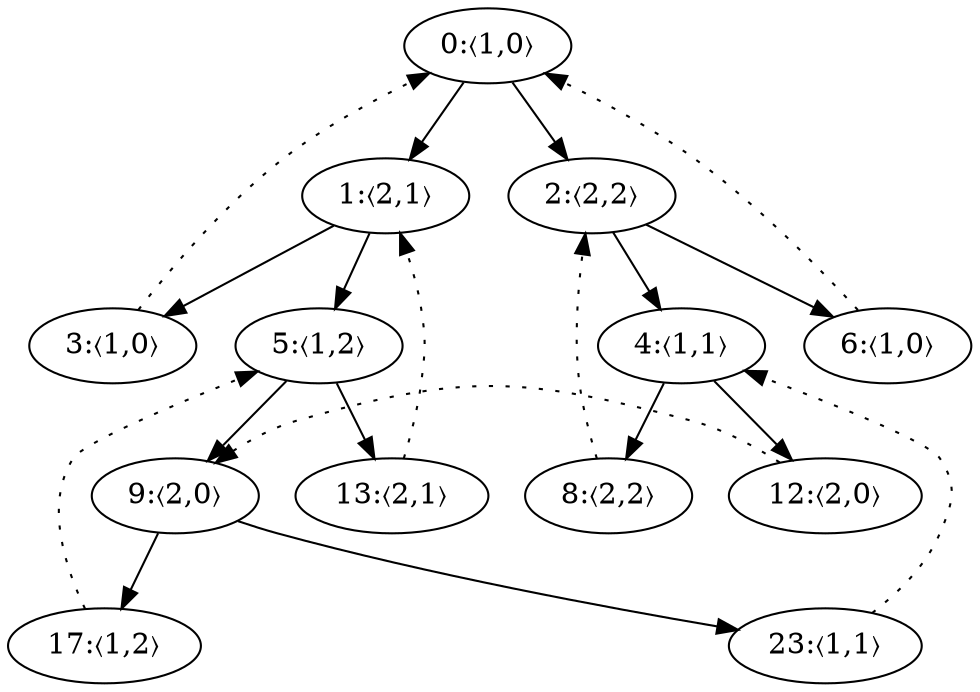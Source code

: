 digraph {

  graph [ordering="out",ordering="in",mclimit=20.0,remincross="true"];

  subgraph {
    graph [rank="min"]; 
    0 [label="0:〈1,0〉"]
  };
  subgraph {
    graph [rank=same]; 
    1 [label="1:〈2,1〉"]; 
    2 [label="2:〈2,2〉"];
  };
  subgraph {
    graph [rank=same]; 
    3 [label="3:〈1,0〉"]; 
    4 [label="4:〈1,1〉"];
    5 [label="5:〈1,2〉"];
    6 [label="6:〈1,0〉"];
  }
  subgraph {
    graph [rank=same]; 
    8 [label="8:〈2,2〉"];
    9 [label="9:〈2,0〉"];
    13 [label="13:〈2,1〉"];
    12 [label="12:〈2,0〉"]
  }
  subgraph {
    graph [rank=same]; 
    17 [label="17:〈1,2〉"]; 
    23 [label="23:〈1,1〉"];
  }

  subgraph {
    edge [style="dotted"];

    3 -> 0;
    8 -> 2;
    17 -> 5
  };

  0 -> 1 -> 3
       1 -> 5 -> 9 -> 17
                 9 -> 23
 	    5 -> 13

  subgraph {
    edge [style="dotted"];
    13 -> 1
  }
  subgraph {
    edge [style="invisible",arrowhead="none"];
    //edge [color="red"];
    1 -> 2
    5 -> 4
    13 -> 8
    8 -> 12
    9 -> 13
    12 -> 23
  }

  0 -> 2 -> 4 -> 8
            4 -> 12
       2 -> 6

  subgraph {
    edge [style="dotted"];
    12 -> 9
    6 -> 0
    23 -> 4

  };


}